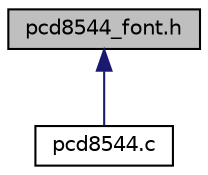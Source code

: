 digraph "pcd8544_font.h"
{
  edge [fontname="Helvetica",fontsize="10",labelfontname="Helvetica",labelfontsize="10"];
  node [fontname="Helvetica",fontsize="10",shape=record];
  Node1 [label="pcd8544_font.h",height=0.2,width=0.4,color="black", fillcolor="grey75", style="filled", fontcolor="black"];
  Node1 -> Node2 [dir="back",color="midnightblue",fontsize="10",style="solid",fontname="Helvetica"];
  Node2 [label="pcd8544.c",height=0.2,width=0.4,color="black", fillcolor="white", style="filled",URL="$pcd8544_8c_source.html"];
}
